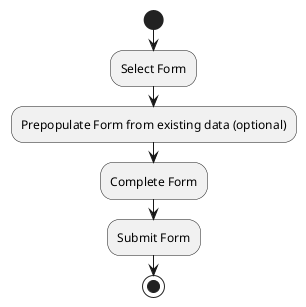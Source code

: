 @startuml

start

:Select Form;
:Prepopulate Form from existing data (optional);
:Complete Form;
:Submit Form;
stop
@enduml
